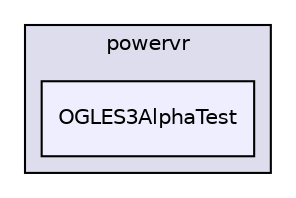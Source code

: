 digraph "PVR/SDK_3.4/Examples/Intermediate/AlphaTest/OGLES3/Build/Android/src/com/powervr/OGLES3AlphaTest" {
  compound=true
  node [ fontsize="10", fontname="Helvetica"];
  edge [ labelfontsize="10", labelfontname="Helvetica"];
  subgraph clusterdir_fae1c1d533d738d34aa5604294701212 {
    graph [ bgcolor="#ddddee", pencolor="black", label="powervr" fontname="Helvetica", fontsize="10", URL="dir_fae1c1d533d738d34aa5604294701212.html"]
  dir_db4dcef2ef7001ceb614af304934b308 [shape=box, label="OGLES3AlphaTest", style="filled", fillcolor="#eeeeff", pencolor="black", URL="dir_db4dcef2ef7001ceb614af304934b308.html"];
  }
}
